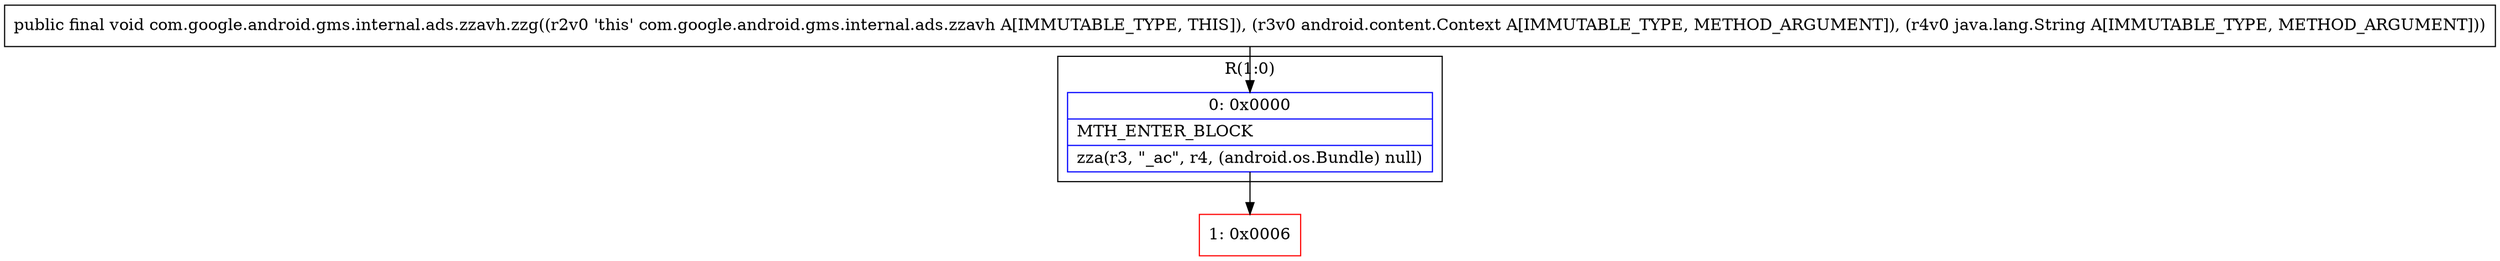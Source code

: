 digraph "CFG forcom.google.android.gms.internal.ads.zzavh.zzg(Landroid\/content\/Context;Ljava\/lang\/String;)V" {
subgraph cluster_Region_119839263 {
label = "R(1:0)";
node [shape=record,color=blue];
Node_0 [shape=record,label="{0\:\ 0x0000|MTH_ENTER_BLOCK\l|zza(r3, \"_ac\", r4, (android.os.Bundle) null)\l}"];
}
Node_1 [shape=record,color=red,label="{1\:\ 0x0006}"];
MethodNode[shape=record,label="{public final void com.google.android.gms.internal.ads.zzavh.zzg((r2v0 'this' com.google.android.gms.internal.ads.zzavh A[IMMUTABLE_TYPE, THIS]), (r3v0 android.content.Context A[IMMUTABLE_TYPE, METHOD_ARGUMENT]), (r4v0 java.lang.String A[IMMUTABLE_TYPE, METHOD_ARGUMENT])) }"];
MethodNode -> Node_0;
Node_0 -> Node_1;
}

